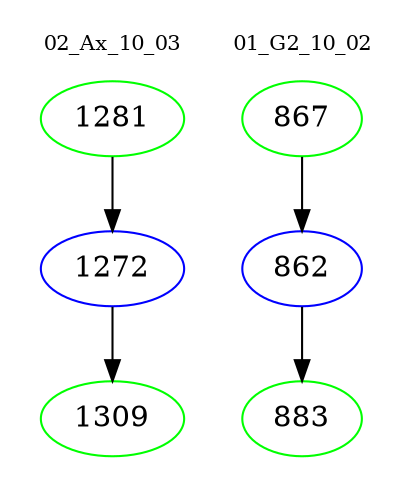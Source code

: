 digraph{
subgraph cluster_0 {
color = white
label = "02_Ax_10_03";
fontsize=10;
T0_1281 [label="1281", color="green"]
T0_1281 -> T0_1272 [color="black"]
T0_1272 [label="1272", color="blue"]
T0_1272 -> T0_1309 [color="black"]
T0_1309 [label="1309", color="green"]
}
subgraph cluster_1 {
color = white
label = "01_G2_10_02";
fontsize=10;
T1_867 [label="867", color="green"]
T1_867 -> T1_862 [color="black"]
T1_862 [label="862", color="blue"]
T1_862 -> T1_883 [color="black"]
T1_883 [label="883", color="green"]
}
}
